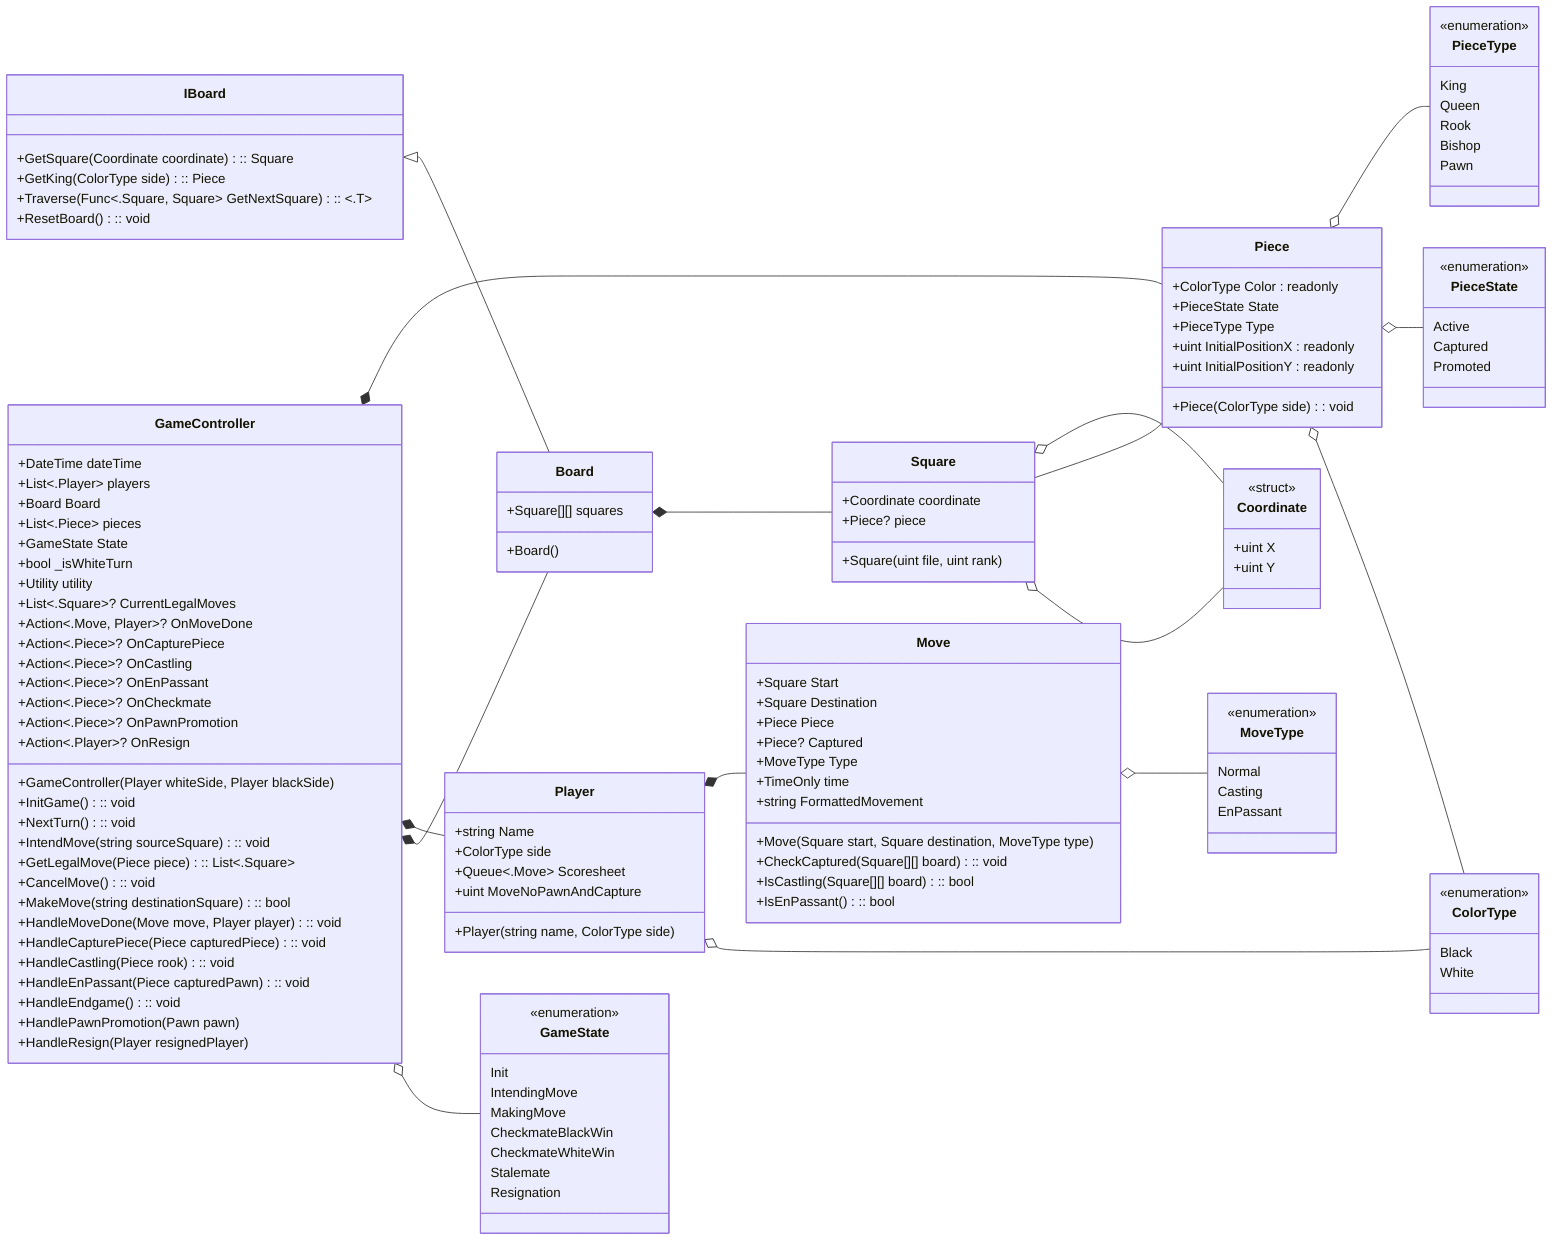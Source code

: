 classDiagram
direction LR

class ColorType {
    Black
    White
}
<<enumeration>> ColorType

class MoveType {
    Normal
    Casting
    EnPassant
}
<<enumeration>> MoveType

class PieceState {
    Active
    Captured
    Promoted
}
<<enumeration>> PieceState

class GameState {
    Init
    IntendingMove
    MakingMove
    CheckmateBlackWin
    CheckmateWhiteWin
    Stalemate
    Resignation
}
<<enumeration>> GameState

class PieceType {
    King
    Queen
    Rook
    Bishop
    Pawn
}
<<enumeration>> PieceType

class Coordinate {
    +uint X
    +uint Y
}
<<struct>> Coordinate

class IBoard {
    +GetSquare(Coordinate coordinate) :: Square
    +GetKing(ColorType side) :: Piece
    +Traverse(Func<.Square, Square> GetNextSquare) :: <.T>
    +ResetBoard() :: void
}

class GameController {
    +DateTime dateTime
    +List<.Player> players
    +Board Board
    +List<.Piece> pieces
    +GameState State
    +bool _isWhiteTurn
    +Utility utility
    +List<.Square>? CurrentLegalMoves
    +GameController(Player whiteSide, Player blackSide)
    +InitGame() :: void
    +NextTurn() :: void
    +IntendMove(string sourceSquare) :: void
    +GetLegalMove(Piece piece) :: List<.Square>
    +CancelMove() :: void
    +MakeMove(string destinationSquare) :: bool
    +Action<.Move, Player>? OnMoveDone
    +HandleMoveDone(Move move, Player player) :: void
    +Action<.Piece>? OnCapturePiece
    +HandleCapturePiece(Piece capturedPiece) :: void
    +Action<.Piece>? OnCastling
    +HandleCastling(Piece rook) :: void
    +Action<.Piece>? OnEnPassant
    +HandleEnPassant(Piece capturedPawn) :: void
    +Action<.Piece>? OnCheckmate
    +HandleEndgame() :: void
    +Action<.Piece>? OnPawnPromotion
    +HandlePawnPromotion(Pawn pawn)
    +Action<.Player>? OnResign
    +HandleResign(Player resignedPlayer)
}

class Board {
    +Square[][] squares
    +Board()
}

class Square {
    +Coordinate coordinate
    +Piece? piece
    +Square(uint file, uint rank)
}

class Piece {
    +ColorType Color : readonly
    +PieceState State
    +PieceType Type
    +uint InitialPositionX : readonly
    +uint InitialPositionY : readonly
    +Piece(ColorType side) : void
}

class Player {
    +string Name
    +ColorType side
    +Queue<.Move> Scoresheet
    +uint MoveNoPawnAndCapture
    +Player(string name, ColorType side)
}

class Move {
    +Square Start
    +Square Destination
    +Piece Piece
    +Piece? Captured
    +MoveType Type
    +TimeOnly time
    +string FormattedMovement
    +Move(Square start, Square destination, MoveType type)
    +CheckCaptured(Square[][] board) :: void
    +IsCastling(Square[][] board) :: bool
    +IsEnPassant() :: bool
}

Board *-- Square
GameController *-- Piece
GameController *-- Player
GameController *-- Board
GameController o-- GameState
IBoard <|-- Board
Move o-- MoveType
Piece o-- PieceType
Piece o-- PieceState
Piece o-- ColorType
Player *-- Move
Player o-- ColorType
Square o-- Coordinate
Square -- Piece
Square o-- Coordinate
